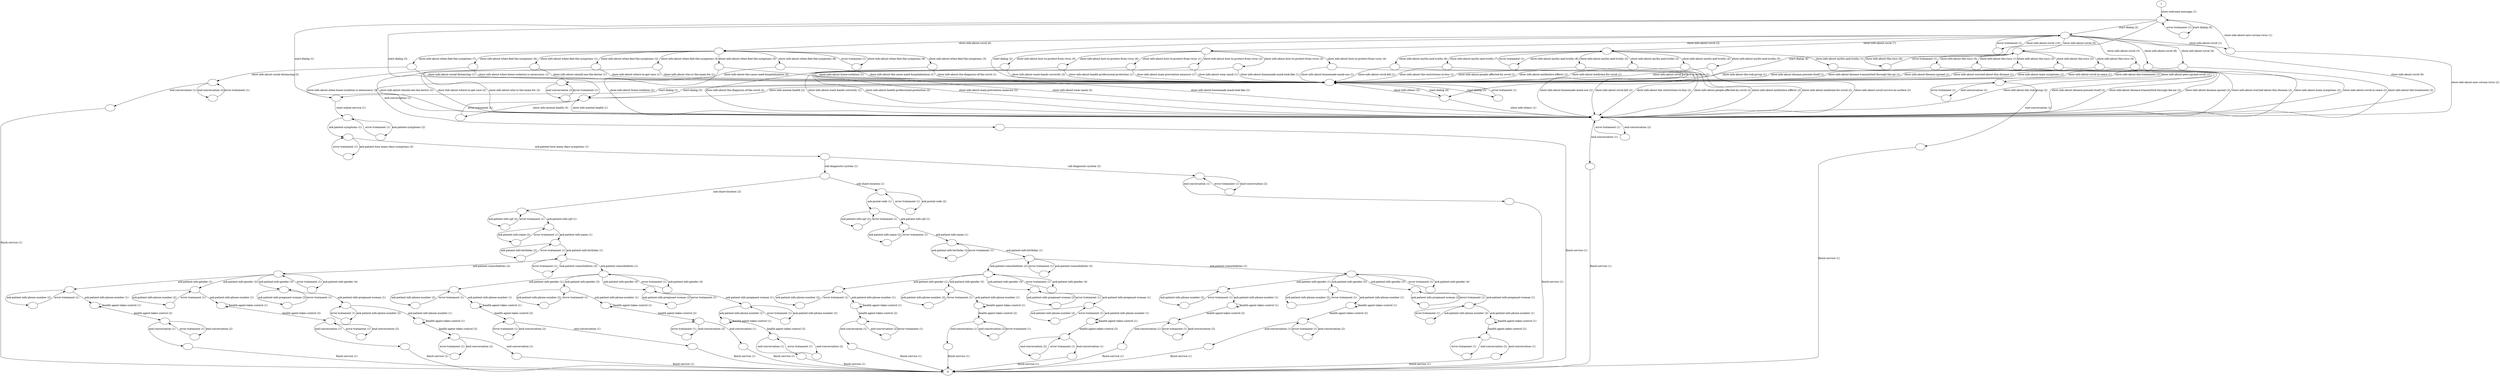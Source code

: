 digraph  {
1 [label=I];
2 [label=G];
3 [label=""];
4 [label=""];
5 [label=""];
6 [label=""];
7 [label=""];
8 [label=""];
9 [label=""];
10 [label=""];
11 [label=""];
12 [label=""];
13 [label=""];
14 [label=""];
15 [label=""];
16 [label=""];
17 [label=""];
18 [label=""];
19 [label=""];
20 [label=""];
21 [label=""];
22 [label=""];
23 [label=""];
24 [label=""];
25 [label=""];
26 [label=""];
27 [label=""];
28 [label=""];
29 [label=""];
30 [label=""];
31 [label=""];
32 [label=""];
33 [label=""];
34 [label=""];
35 [label=""];
36 [label=""];
37 [label=""];
38 [label=""];
39 [label=""];
40 [label=""];
41 [label=""];
42 [label=""];
43 [label=""];
44 [label=""];
45 [label=""];
46 [label=""];
47 [label=""];
48 [label=""];
49 [label=""];
50 [label=""];
51 [label=""];
52 [label=""];
53 [label=""];
54 [label=""];
55 [label=""];
56 [label=""];
57 [label=""];
58 [label=""];
59 [label=""];
60 [label=""];
61 [label=""];
62 [label=""];
63 [label=""];
64 [label=""];
65 [label=""];
66 [label=""];
67 [label=""];
68 [label=""];
69 [label=""];
70 [label=""];
71 [label=""];
72 [label=""];
73 [label=""];
74 [label=""];
75 [label=""];
76 [label=""];
77 [label=""];
78 [label=""];
79 [label=""];
80 [label=""];
81 [label=""];
82 [label=""];
83 [label=""];
84 [label=""];
85 [label=""];
86 [label=""];
87 [label=""];
88 [label=""];
89 [label=""];
90 [label=""];
91 [label=""];
92 [label=""];
93 [label=""];
94 [label=""];
95 [label=""];
96 [label=""];
97 [label=""];
98 [label=""];
99 [label=""];
100 [label=""];
101 [label=""];
102 [label=""];
103 [label=""];
104 [label=""];
105 [label=""];
106 [label=""];
107 [label=""];
108 [label=""];
109 [label=""];
110 [label=""];
111 [label=""];
112 [label=""];
113 [label=""];
114 [label=""];
115 [label=""];
116 [label=""];
117 [label=""];
118 [label=""];
119 [label=""];
120 [label=""];
121 [label=""];
122 [label=""];
123 [label=""];
124 [label=""];
125 [label=""];
126 [label=""];
127 [label=""];
128 [label=""];
129 [label=""];
130 [label=""];
131 [label=""];
132 [label=""];
133 [label=""];
134 [label=""];
135 [label=""];
136 [label=""];
137 [label=""];
138 [label=""];
139 [label=""];
140 [label=""];
141 [label=""];
142 [label=""];
143 [label=""];
144 [label=""];
145 [label=""];
146 [label=""];
147 [label=""];
148 [label=""];
149 [label=""];
150 [label=""];
151 [label=""];
152 [label=""];
153 [label=""];
154 [label=""];
155 [label=""];
156 [label=""];
157 [label=""];
158 [label=""];
159 [label=""];
160 [label=""];
161 [label=""];
162 [label=""];
163 [label=""];
164 [label=""];
165 [label=""];
166 [label=""];
167 [label=""];
168 [label=""];
169 [label=""];
170 [label=""];
171 [label=""];
172 [label=""];
173 [label=""];
174 [label=""];
175 [label=""];
176 [label=""];
1 -> 3  [key=0, label="show-welcome-message (1)"];
3 -> 4  [key=0, label="start-dialog (1)"];
3 -> 5  [key=0, label="start-dialog (2)"];
3 -> 6  [key=0, label="start-dialog (3)"];
3 -> 7  [key=0, label="start-dialog (4)"];
3 -> 8  [key=0, label="start-dialog (5)"];
4 -> 9  [key=0, label="start-online-service (1)"];
5 -> 10  [key=0, label="show-info-about-covid (1)"];
5 -> 11  [key=0, label="show-info-about-covid (2)"];
5 -> 12  [key=0, label="show-info-about-covid (3)"];
5 -> 13  [key=0, label="show-info-about-covid (4)"];
5 -> 14  [key=0, label="show-info-about-covid (5)"];
5 -> 15  [key=0, label="show-info-about-covid (6)"];
5 -> 16  [key=0, label="show-info-about-covid (7)"];
5 -> 17  [key=0, label="show-info-about-covid (8)"];
5 -> 18  [key=0, label="show-info-about-covid (9)"];
5 -> 19  [key=0, label="show-info-about-covid (10)"];
6 -> 18  [key=0, label="show-info-mental-health (1)"];
6 -> 20  [key=0, label="show-info-mental-health (2)"];
6 -> 21  [key=0, label="show-info-mental-health (3)"];
7 -> 18  [key=0, label="show-info-others (1)"];
7 -> 20  [key=0, label="show-info-others (2)"];
8 -> 3  [key=0, label="error-tratament (1)"];
9 -> 22  [key=0, label="ask-patient-symptoms (1)"];
9 -> 23  [key=0, label="ask-patient-symptoms (2)"];
10 -> 3  [key=0, label="show-info-about-new-corona-virus (1)"];
10 -> 18  [key=0, label="show-info-about-new-corona-virus (2)"];
11 -> 24  [key=0, label="show-info-about-how-to-protect-from-virus (1)"];
11 -> 25  [key=0, label="show-info-about-how-to-protect-from-virus (2)"];
11 -> 26  [key=0, label="show-info-about-how-to-protect-from-virus (3)"];
11 -> 27  [key=0, label="show-info-about-how-to-protect-from-virus (4)"];
11 -> 28  [key=0, label="show-info-about-how-to-protect-from-virus (5)"];
11 -> 29  [key=0, label="show-info-about-how-to-protect-from-virus (6)"];
12 -> 20  [key=0, label="show-info-about-main-symptoms (1)"];
12 -> 18  [key=0, label="show-info-about-main-symptoms (2)"];
13 -> 20  [key=0, label="show-info-about-the-treatments (1)"];
13 -> 18  [key=0, label="show-info-about-the-treatments (2)"];
14 -> 30  [key=0, label="show-info-about-the-riscs (1)"];
14 -> 31  [key=0, label="show-info-about-the-riscs (2)"];
14 -> 32  [key=0, label="show-info-about-the-riscs (3)"];
14 -> 33  [key=0, label="show-info-about-the-riscs (4)"];
14 -> 34  [key=0, label="show-info-about-the-riscs (5)"];
14 -> 35  [key=0, label="show-info-about-the-riscs (6)"];
15 -> 36  [key=0, label="show-info-about-when-feel-the-symptoms (1)"];
15 -> 37  [key=0, label="show-info-about-when-feel-the-symptoms (2)"];
15 -> 38  [key=0, label="show-info-about-when-feel-the-symptoms (3)"];
15 -> 39  [key=0, label="show-info-about-when-feel-the-symptoms (4)"];
15 -> 40  [key=0, label="show-info-about-when-feel-the-symptoms (5)"];
15 -> 41  [key=0, label="show-info-about-when-feel-the-symptoms (6)"];
15 -> 42  [key=0, label="show-info-about-when-feel-the-symptoms (7)"];
15 -> 43  [key=0, label="show-info-about-when-feel-the-symptoms (8)"];
15 -> 44  [key=0, label="show-info-about-when-feel-the-symptoms (9)"];
16 -> 45  [key=0, label="show-info-about-myths-and-truths (1)"];
16 -> 46  [key=0, label="show-info-about-myths-and-truths (2)"];
16 -> 47  [key=0, label="show-info-about-myths-and-truths (3)"];
16 -> 48  [key=0, label="show-info-about-myths-and-truths (4)"];
16 -> 49  [key=0, label="show-info-about-myths-and-truths (5)"];
16 -> 50  [key=0, label="show-info-about-myths-and-truths (6)"];
16 -> 51  [key=0, label="show-info-about-myths-and-truths (7)"];
16 -> 52  [key=0, label="show-info-about-myths-and-truths (8)"];
17 -> 20  [key=0, label="show-info-about-covid-in-ceara (1)"];
17 -> 18  [key=0, label="show-info-about-covid-in-ceara (2)"];
18 -> 53  [key=0, label="end-conversation (1)"];
18 -> 54  [key=0, label="end-conversation (2)"];
19 -> 5  [key=0, label="error-tratament (1)"];
20 -> 4  [key=0, label="start-dialog (1)"];
20 -> 5  [key=0, label="start-dialog (2)"];
20 -> 6  [key=0, label="start-dialog (3)"];
20 -> 7  [key=0, label="start-dialog (4)"];
20 -> 55  [key=0, label="start-dialog (5)"];
21 -> 6  [key=0, label="error-tratament (1)"];
22 -> 56  [key=0, label="ask-patient-how-many-days-symptoms (1)"];
22 -> 57  [key=0, label="ask-patient-how-many-days-symptoms (2)"];
23 -> 9  [key=0, label="error-tratament (1)"];
24 -> 20  [key=0, label="show-info-about-main-prevention-measure (1)"];
24 -> 18  [key=0, label="show-info-about-main-prevention-measure (2)"];
25 -> 20  [key=0, label="show-info-about-wear-mask (1)"];
25 -> 18  [key=0, label="show-info-about-wear-mask (2)"];
26 -> 20  [key=0, label="show-info-about-homemade-mask-look-like (1)"];
26 -> 18  [key=0, label="show-info-about-homemade-mask-look-like (2)"];
27 -> 20  [key=0, label="show-info-about-homemade-mask-use (1)"];
27 -> 18  [key=0, label="show-info-about-homemade-mask-use (2)"];
28 -> 18  [key=0, label="show-info-about-wash-hands-correctly (1)"];
28 -> 20  [key=0, label="show-info-about-wash-hands-correctly (2)"];
29 -> 20  [key=0, label="show-info-about-health-professional-protection (1)"];
29 -> 18  [key=0, label="show-info-about-health-professional-protection (2)"];
30 -> 20  [key=0, label="show-info-about-disease-present-itself (1)"];
30 -> 18  [key=0, label="show-info-about-disease-present-itself (2)"];
31 -> 20  [key=0, label="show-info-about-disease-spread (1)"];
31 -> 18  [key=0, label="show-info-about-disease-spread (2)"];
32 -> 20  [key=0, label="show-info-about-disease-transmitted-through-the-air (1)"];
32 -> 18  [key=0, label="show-info-about-disease-transmitted-through-the-air (2)"];
33 -> 20  [key=0, label="show-info-about-worried-about-this-disease (1)"];
33 -> 18  [key=0, label="show-info-about-worried-about-this-disease (2)"];
34 -> 20  [key=0, label="show-info-about-the-risk-group (1)"];
34 -> 18  [key=0, label="show-info-about-the-risk-group (2)"];
35 -> 14  [key=0, label="error-tratament (1)"];
36 -> 20  [key=0, label="show-info-about-should-see-the-doctor (1)"];
36 -> 18  [key=0, label="show-info-about-should-see-the-doctor (2)"];
37 -> 20  [key=0, label="show-info-about-where-to-get-care (1)"];
37 -> 18  [key=0, label="show-info-about-where-to-get-care (2)"];
38 -> 20  [key=0, label="show-info-about-the-diagnosis-of-the-covid (1)"];
38 -> 18  [key=0, label="show-info-about-the-diagnosis-of-the-covid (2)"];
39 -> 20  [key=0, label="show-info-about-who-is-the-exam-for (1)"];
39 -> 18  [key=0, label="show-info-about-who-is-the-exam-for (2)"];
40 -> 20  [key=0, label="show-info-about-home-isolation (1)"];
40 -> 18  [key=0, label="show-info-about-home-isolation (2)"];
41 -> 20  [key=0, label="show-info-about-when-home-isolation-is-necessasry (1)"];
41 -> 18  [key=0, label="show-info-about-when-home-isolation-is-necessasry (2)"];
42 -> 20  [key=0, label="show-info-about-social-distancing (1)"];
42 -> 58  [key=0, label="show-info-about-social-distancing (2)"];
43 -> 20  [key=0, label="show-info-about-the-cases-need-hospitalization (1)"];
43 -> 59  [key=0, label="show-info-about-the-cases-need-hospitalization (2)"];
44 -> 15  [key=0, label="error-tratament (1)"];
45 -> 60  [key=0, label="show-info-about-pets-spread-covid (1)"];
46 -> 20  [key=0, label="show-info-about-people-affected-by-covid (1)"];
46 -> 18  [key=0, label="show-info-about-people-affected-by-covid (2)"];
47 -> 20  [key=0, label="show-info-about-antibiotics-effects (1)"];
47 -> 18  [key=0, label="show-info-about-antibiotics-effects (2)"];
48 -> 20  [key=0, label="show-info-about-medicine-for-covid (1)"];
48 -> 18  [key=0, label="show-info-about-medicine-for-covid (2)"];
49 -> 20  [key=0, label="show-info-about-covid-survive-in-surface (1)"];
49 -> 18  [key=0, label="show-info-about-covid-survive-in-surface (2)"];
50 -> 20  [key=0, label="show-info-about-covid-kill (1)"];
50 -> 18  [key=0, label="show-info-about-covid-kill (2)"];
51 -> 20  [key=0, label="show-info-about-the-restrictions-to-buy (1)"];
51 -> 18  [key=0, label="show-info-about-the-restrictions-to-buy (2)"];
52 -> 16  [key=0, label="error-tratament (1)"];
53 -> 2  [key=0, label="finish-service (1)"];
54 -> 18  [key=0, label="error-tratament (1)"];
55 -> 20  [key=0, label="error-tratament (1)"];
56 -> 61  [key=0, label="call-diagnostic-system (1)"];
56 -> 62  [key=0, label="call-diagnostic-system (2)"];
57 -> 22  [key=0, label="error-tratament (1)"];
58 -> 63  [key=0, label="end-conversation (1)"];
58 -> 64  [key=0, label="end-conversation (2)"];
59 -> 65  [key=0, label="end-conversation (1)"];
59 -> 66  [key=0, label="end-conversation (2)"];
60 -> 67  [key=0, label="end-conversation (1)"];
60 -> 68  [key=0, label="end-conversation (2)"];
61 -> 69  [key=0, label="ask-share-location (1)"];
61 -> 70  [key=0, label="ask-share-location (2)"];
62 -> 71  [key=0, label="end-conversation (1)"];
62 -> 72  [key=0, label="end-conversation (2)"];
63 -> 2  [key=0, label="finish-service (1)"];
64 -> 58  [key=0, label="error-tratament (1)"];
65 -> 2  [key=0, label="finish-service (1)"];
66 -> 59  [key=0, label="error-tratament (1)"];
67 -> 2  [key=0, label="finish-service (1)"];
68 -> 60  [key=0, label="error-tratament (1)"];
69 -> 73  [key=0, label="ask-postal-code (1)"];
69 -> 74  [key=0, label="ask-postal-code (2)"];
70 -> 75  [key=0, label="ask-patient-info-cpf (1)"];
70 -> 76  [key=0, label="ask-patient-info-cpf (2)"];
71 -> 2  [key=0, label="finish-service (1)"];
72 -> 62  [key=0, label="error-tratament (1)"];
73 -> 77  [key=0, label="ask-patient-info-cpf (1)"];
73 -> 78  [key=0, label="ask-patient-info-cpf (2)"];
74 -> 69  [key=0, label="error-tratament (1)"];
75 -> 79  [key=0, label="ask-patient-info-name (1)"];
75 -> 80  [key=0, label="ask-patient-info-name (2)"];
76 -> 70  [key=0, label="error-tratament (1)"];
77 -> 81  [key=0, label="ask-patient-info-name (1)"];
77 -> 82  [key=0, label="ask-patient-info-name (2)"];
78 -> 73  [key=0, label="error-tratament (1)"];
79 -> 83  [key=0, label="ask-patient-info-birthday (1)"];
79 -> 84  [key=0, label="ask-patient-info-birthday (2)"];
80 -> 75  [key=0, label="error-tratament (1)"];
81 -> 85  [key=0, label="ask-patient-info-birthday (1)"];
81 -> 86  [key=0, label="ask-patient-info-birthday (2)"];
82 -> 77  [key=0, label="error-tratament (1)"];
83 -> 87  [key=0, label="ask-patient-comorbidities (1)"];
83 -> 88  [key=0, label="ask-patient-comorbidities (2)"];
83 -> 89  [key=0, label="ask-patient-comorbidities (3)"];
84 -> 79  [key=0, label="error-tratament (1)"];
85 -> 90  [key=0, label="ask-patient-comorbidities (1)"];
85 -> 91  [key=0, label="ask-patient-comorbidities (2)"];
85 -> 92  [key=0, label="ask-patient-comorbidities (3)"];
86 -> 81  [key=0, label="error-tratament (1)"];
87 -> 93  [key=0, label="ask-patient-info-gender (1)"];
87 -> 94  [key=0, label="ask-patient-info-gender (2)"];
87 -> 95  [key=0, label="ask-patient-info-gender (3)"];
87 -> 96  [key=0, label="ask-patient-info-gender (4)"];
88 -> 97  [key=0, label="ask-patient-info-gender (1)"];
88 -> 98  [key=0, label="ask-patient-info-gender (2)"];
88 -> 99  [key=0, label="ask-patient-info-gender (3)"];
88 -> 100  [key=0, label="ask-patient-info-gender (4)"];
89 -> 83  [key=0, label="error-tratament (1)"];
90 -> 101  [key=0, label="ask-patient-info-gender (1)"];
90 -> 102  [key=0, label="ask-patient-info-gender (2)"];
90 -> 103  [key=0, label="ask-patient-info-gender (3)"];
90 -> 104  [key=0, label="ask-patient-info-gender (4)"];
91 -> 105  [key=0, label="ask-patient-info-gender (1)"];
91 -> 106  [key=0, label="ask-patient-info-gender (2)"];
91 -> 107  [key=0, label="ask-patient-info-gender (3)"];
91 -> 108  [key=0, label="ask-patient-info-gender (4)"];
92 -> 85  [key=0, label="error-tratament (1)"];
93 -> 109  [key=0, label="ask-patient-info-phone-number (1)"];
93 -> 110  [key=0, label="ask-patient-info-phone-number (2)"];
94 -> 111  [key=0, label="ask-patient-info-phone-number (1)"];
94 -> 112  [key=0, label="ask-patient-info-phone-number (2)"];
95 -> 113  [key=0, label="ask-patient-info-pregmant-woman (1)"];
95 -> 114  [key=0, label="ask-patient-info-pregmant-woman (2)"];
96 -> 87  [key=0, label="error-tratament (1)"];
97 -> 115  [key=0, label="ask-patient-info-phone-number (1)"];
97 -> 116  [key=0, label="ask-patient-info-phone-number (2)"];
98 -> 117  [key=0, label="ask-patient-info-phone-number (1)"];
98 -> 118  [key=0, label="ask-patient-info-phone-number (2)"];
99 -> 119  [key=0, label="ask-patient-info-pregmant-woman (1)"];
99 -> 120  [key=0, label="ask-patient-info-pregmant-woman (2)"];
100 -> 88  [key=0, label="error-tratament (1)"];
101 -> 121  [key=0, label="ask-patient-info-phone-number (1)"];
101 -> 122  [key=0, label="ask-patient-info-phone-number (2)"];
102 -> 123  [key=0, label="ask-patient-info-phone-number (1)"];
102 -> 124  [key=0, label="ask-patient-info-phone-number (2)"];
103 -> 125  [key=0, label="ask-patient-info-pregmant-woman (1)"];
103 -> 126  [key=0, label="ask-patient-info-pregmant-woman (2)"];
104 -> 90  [key=0, label="error-tratament (1)"];
105 -> 127  [key=0, label="ask-patient-info-phone-number (1)"];
105 -> 128  [key=0, label="ask-patient-info-phone-number (2)"];
106 -> 129  [key=0, label="ask-patient-info-phone-number (1)"];
106 -> 130  [key=0, label="ask-patient-info-phone-number (2)"];
107 -> 131  [key=0, label="ask-patient-info-pregmant-woman (1)"];
107 -> 132  [key=0, label="ask-patient-info-pregmant-woman (2)"];
108 -> 91  [key=0, label="error-tratament (1)"];
109 -> 109  [key=0, label="health-agent-takes-control (1)"];
109 -> 133  [key=0, label="health-agent-takes-control (2)"];
110 -> 93  [key=0, label="error-tratament (1)"];
111 -> 111  [key=0, label="health-agent-takes-control (1)"];
111 -> 134  [key=0, label="health-agent-takes-control (2)"];
112 -> 94  [key=0, label="error-tratament (1)"];
113 -> 135  [key=0, label="ask-patient-info-phone-number (1)"];
113 -> 136  [key=0, label="ask-patient-info-phone-number (2)"];
114 -> 95  [key=0, label="error-tratament (1)"];
115 -> 115  [key=0, label="health-agent-takes-control (1)"];
115 -> 137  [key=0, label="health-agent-takes-control (2)"];
116 -> 97  [key=0, label="error-tratament (1)"];
117 -> 117  [key=0, label="health-agent-takes-control (1)"];
117 -> 138  [key=0, label="health-agent-takes-control (2)"];
118 -> 98  [key=0, label="error-tratament (1)"];
119 -> 139  [key=0, label="ask-patient-info-phone-number (1)"];
119 -> 140  [key=0, label="ask-patient-info-phone-number (2)"];
120 -> 99  [key=0, label="error-tratament (1)"];
121 -> 121  [key=0, label="health-agent-takes-control (1)"];
121 -> 141  [key=0, label="health-agent-takes-control (2)"];
122 -> 101  [key=0, label="error-tratament (1)"];
123 -> 123  [key=0, label="health-agent-takes-control (1)"];
123 -> 142  [key=0, label="health-agent-takes-control (2)"];
124 -> 102  [key=0, label="error-tratament (1)"];
125 -> 143  [key=0, label="ask-patient-info-phone-number (1)"];
125 -> 144  [key=0, label="ask-patient-info-phone-number (2)"];
126 -> 103  [key=0, label="error-tratament (1)"];
127 -> 127  [key=0, label="health-agent-takes-control (1)"];
127 -> 145  [key=0, label="health-agent-takes-control (2)"];
128 -> 105  [key=0, label="error-tratament (1)"];
129 -> 129  [key=0, label="health-agent-takes-control (1)"];
129 -> 146  [key=0, label="health-agent-takes-control (2)"];
130 -> 106  [key=0, label="error-tratament (1)"];
131 -> 147  [key=0, label="ask-patient-info-phone-number (1)"];
131 -> 148  [key=0, label="ask-patient-info-phone-number (2)"];
132 -> 107  [key=0, label="error-tratament (1)"];
133 -> 149  [key=0, label="end-conversation (1)"];
133 -> 150  [key=0, label="end-conversation (2)"];
134 -> 151  [key=0, label="end-conversation (1)"];
134 -> 152  [key=0, label="end-conversation (2)"];
135 -> 135  [key=0, label="health-agent-takes-control (1)"];
135 -> 153  [key=0, label="health-agent-takes-control (2)"];
136 -> 113  [key=0, label="error-tratament (1)"];
137 -> 154  [key=0, label="end-conversation (1)"];
137 -> 155  [key=0, label="end-conversation (2)"];
138 -> 156  [key=0, label="end-conversation (1)"];
138 -> 157  [key=0, label="end-conversation (2)"];
139 -> 139  [key=0, label="health-agent-takes-control (1)"];
139 -> 158  [key=0, label="health-agent-takes-control (2)"];
140 -> 119  [key=0, label="error-tratament (1)"];
141 -> 159  [key=0, label="end-conversation (1)"];
141 -> 160  [key=0, label="end-conversation (2)"];
142 -> 161  [key=0, label="end-conversation (1)"];
142 -> 162  [key=0, label="end-conversation (2)"];
143 -> 143  [key=0, label="health-agent-takes-control (1)"];
143 -> 163  [key=0, label="health-agent-takes-control (2)"];
144 -> 125  [key=0, label="error-tratament (1)"];
145 -> 164  [key=0, label="end-conversation (1)"];
145 -> 165  [key=0, label="end-conversation (2)"];
146 -> 166  [key=0, label="end-conversation (1)"];
146 -> 167  [key=0, label="end-conversation (2)"];
147 -> 147  [key=0, label="health-agent-takes-control (1)"];
147 -> 168  [key=0, label="health-agent-takes-control (2)"];
148 -> 131  [key=0, label="error-tratament (1)"];
149 -> 2  [key=0, label="finish-service (1)"];
150 -> 133  [key=0, label="error-tratament (1)"];
151 -> 2  [key=0, label="finish-service (1)"];
152 -> 134  [key=0, label="error-tratament (1)"];
153 -> 169  [key=0, label="end-conversation (1)"];
153 -> 170  [key=0, label="end-conversation (2)"];
154 -> 2  [key=0, label="finish-service (1)"];
155 -> 137  [key=0, label="error-tratament (1)"];
156 -> 2  [key=0, label="finish-service (1)"];
157 -> 138  [key=0, label="error-tratament (1)"];
158 -> 171  [key=0, label="end-conversation (1)"];
158 -> 172  [key=0, label="end-conversation (2)"];
159 -> 2  [key=0, label="finish-service (1)"];
160 -> 141  [key=0, label="error-tratament (1)"];
161 -> 2  [key=0, label="finish-service (1)"];
162 -> 142  [key=0, label="error-tratament (1)"];
163 -> 173  [key=0, label="end-conversation (1)"];
163 -> 174  [key=0, label="end-conversation (2)"];
164 -> 2  [key=0, label="finish-service (1)"];
165 -> 145  [key=0, label="error-tratament (1)"];
166 -> 2  [key=0, label="finish-service (1)"];
167 -> 146  [key=0, label="error-tratament (1)"];
168 -> 175  [key=0, label="end-conversation (1)"];
168 -> 176  [key=0, label="end-conversation (2)"];
169 -> 2  [key=0, label="finish-service (1)"];
170 -> 153  [key=0, label="error-tratament (1)"];
171 -> 2  [key=0, label="finish-service (1)"];
172 -> 158  [key=0, label="error-tratament (1)"];
173 -> 2  [key=0, label="finish-service (1)"];
174 -> 163  [key=0, label="error-tratament (1)"];
175 -> 2  [key=0, label="finish-service (1)"];
176 -> 168  [key=0, label="error-tratament (1)"];
}
